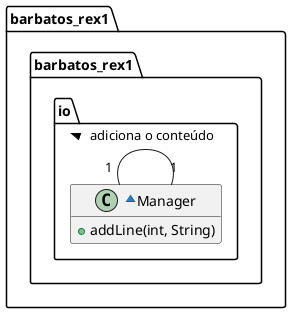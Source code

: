 @startuml

hide fields
left to right direction
package barbatos_rex1.barbatos_rex1.io{
    ~class Manager{
        +addLine(int, String)
    }

}

Manager"1"--"1"Manager: adiciona o conteúdo >

@enduml